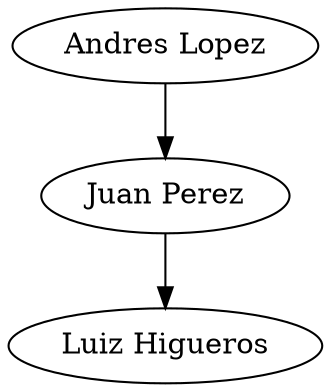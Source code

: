 digraph ejemplo {
0 [label="Andres Lopez"]
1 [label="Juan Perez"]
2 [label="Luiz Higueros"]
0->1
1->2
rankdir=TB
}